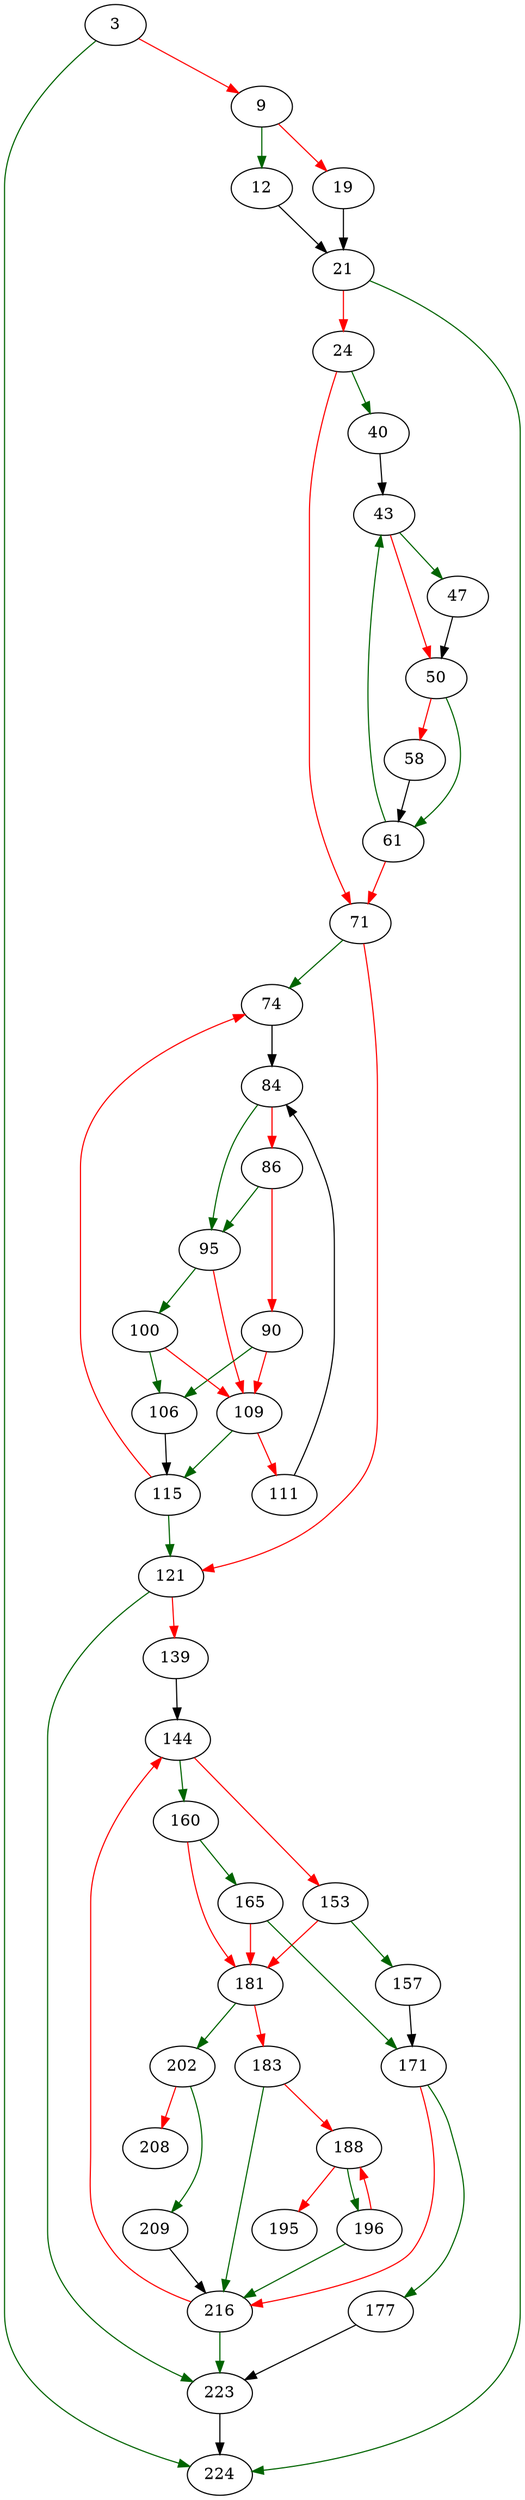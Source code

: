 strict digraph "knuth_morris_pratt_multibyte" {
	// Node definitions.
	3 [entry=true];
	224;
	9;
	12;
	19;
	21;
	24;
	40;
	71;
	43;
	47;
	50;
	61;
	58;
	74;
	121;
	84;
	95;
	86;
	90;
	106;
	109;
	100;
	115;
	111;
	223;
	139;
	144;
	160;
	153;
	157;
	181;
	171;
	165;
	177;
	216;
	202;
	183;
	188;
	196;
	195;
	209;
	208;

	// Edge definitions.
	3 -> 224 [
		color=darkgreen
		cond=true
	];
	3 -> 9 [
		color=red
		cond=false
	];
	9 -> 12 [
		color=darkgreen
		cond=true
	];
	9 -> 19 [
		color=red
		cond=false
	];
	12 -> 21;
	19 -> 21;
	21 -> 224 [
		color=darkgreen
		cond=true
	];
	21 -> 24 [
		color=red
		cond=false
	];
	24 -> 40 [
		color=darkgreen
		cond=true
	];
	24 -> 71 [
		color=red
		cond=false
	];
	40 -> 43;
	71 -> 74 [
		color=darkgreen
		cond=true
	];
	71 -> 121 [
		color=red
		cond=false
	];
	43 -> 47 [
		color=darkgreen
		cond=true
	];
	43 -> 50 [
		color=red
		cond=false
	];
	47 -> 50;
	50 -> 61 [
		color=darkgreen
		cond=true
	];
	50 -> 58 [
		color=red
		cond=false
	];
	61 -> 71 [
		color=red
		cond=false
	];
	61 -> 43 [
		color=darkgreen
		cond=true
	];
	58 -> 61;
	74 -> 84;
	121 -> 223 [
		color=darkgreen
		cond=true
	];
	121 -> 139 [
		color=red
		cond=false
	];
	84 -> 95 [
		color=darkgreen
		cond=true
	];
	84 -> 86 [
		color=red
		cond=false
	];
	95 -> 109 [
		color=red
		cond=false
	];
	95 -> 100 [
		color=darkgreen
		cond=true
	];
	86 -> 95 [
		color=darkgreen
		cond=true
	];
	86 -> 90 [
		color=red
		cond=false
	];
	90 -> 106 [
		color=darkgreen
		cond=true
	];
	90 -> 109 [
		color=red
		cond=false
	];
	106 -> 115;
	109 -> 115 [
		color=darkgreen
		cond=true
	];
	109 -> 111 [
		color=red
		cond=false
	];
	100 -> 106 [
		color=darkgreen
		cond=true
	];
	100 -> 109 [
		color=red
		cond=false
	];
	115 -> 74 [
		color=red
		cond=false
	];
	115 -> 121 [
		color=darkgreen
		cond=true
	];
	111 -> 84;
	223 -> 224;
	139 -> 144;
	144 -> 160 [
		color=darkgreen
		cond=true
	];
	144 -> 153 [
		color=red
		cond=false
	];
	160 -> 181 [
		color=red
		cond=false
	];
	160 -> 165 [
		color=darkgreen
		cond=true
	];
	153 -> 157 [
		color=darkgreen
		cond=true
	];
	153 -> 181 [
		color=red
		cond=false
	];
	157 -> 171;
	181 -> 202 [
		color=darkgreen
		cond=true
	];
	181 -> 183 [
		color=red
		cond=false
	];
	171 -> 177 [
		color=darkgreen
		cond=true
	];
	171 -> 216 [
		color=red
		cond=false
	];
	165 -> 181 [
		color=red
		cond=false
	];
	165 -> 171 [
		color=darkgreen
		cond=true
	];
	177 -> 223;
	216 -> 223 [
		color=darkgreen
		cond=true
	];
	216 -> 144 [
		color=red
		cond=false
	];
	202 -> 209 [
		color=darkgreen
		cond=true
	];
	202 -> 208 [
		color=red
		cond=false
	];
	183 -> 216 [
		color=darkgreen
		cond=true
	];
	183 -> 188 [
		color=red
		cond=false
	];
	188 -> 196 [
		color=darkgreen
		cond=true
	];
	188 -> 195 [
		color=red
		cond=false
	];
	196 -> 216 [
		color=darkgreen
		cond=true
	];
	196 -> 188 [
		color=red
		cond=false
	];
	209 -> 216;
}